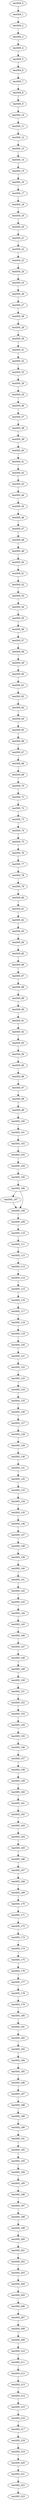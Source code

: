 digraph G {
test505_0->test505_1;
test505_1->test505_2;
test505_2->test505_3;
test505_3->test505_4;
test505_4->test505_5;
test505_5->test505_6;
test505_6->test505_7;
test505_7->test505_8;
test505_8->test505_9;
test505_9->test505_10;
test505_10->test505_11;
test505_11->test505_12;
test505_12->test505_13;
test505_13->test505_14;
test505_14->test505_15;
test505_15->test505_16;
test505_16->test505_17;
test505_17->test505_18;
test505_18->test505_19;
test505_19->test505_20;
test505_20->test505_21;
test505_21->test505_22;
test505_22->test505_23;
test505_23->test505_24;
test505_24->test505_25;
test505_25->test505_26;
test505_26->test505_27;
test505_27->test505_28;
test505_28->test505_29;
test505_29->test505_30;
test505_30->test505_31;
test505_31->test505_32;
test505_32->test505_33;
test505_33->test505_34;
test505_34->test505_35;
test505_35->test505_36;
test505_36->test505_37;
test505_37->test505_38;
test505_38->test505_39;
test505_39->test505_40;
test505_40->test505_41;
test505_41->test505_42;
test505_42->test505_43;
test505_43->test505_44;
test505_44->test505_45;
test505_45->test505_46;
test505_46->test505_47;
test505_47->test505_48;
test505_48->test505_49;
test505_49->test505_50;
test505_50->test505_51;
test505_51->test505_52;
test505_52->test505_53;
test505_53->test505_54;
test505_54->test505_55;
test505_55->test505_56;
test505_56->test505_57;
test505_57->test505_58;
test505_58->test505_59;
test505_59->test505_60;
test505_60->test505_61;
test505_61->test505_62;
test505_62->test505_63;
test505_63->test505_64;
test505_64->test505_65;
test505_65->test505_66;
test505_66->test505_67;
test505_67->test505_68;
test505_68->test505_69;
test505_69->test505_70;
test505_70->test505_71;
test505_71->test505_72;
test505_72->test505_73;
test505_73->test505_74;
test505_74->test505_75;
test505_75->test505_76;
test505_76->test505_77;
test505_77->test505_78;
test505_78->test505_79;
test505_79->test505_80;
test505_80->test505_81;
test505_81->test505_82;
test505_82->test505_83;
test505_83->test505_84;
test505_84->test505_85;
test505_85->test505_86;
test505_86->test505_87;
test505_87->test505_88;
test505_88->test505_89;
test505_89->test505_90;
test505_90->test505_91;
test505_91->test505_92;
test505_92->test505_93;
test505_93->test505_94;
test505_94->test505_95;
test505_95->test505_96;
test505_96->test505_97;
test505_97->test505_98;
test505_98->test505_99;
test505_99->test505_100;
test505_100->test505_101;
test505_101->test505_102;
test505_102->test505_103;
test505_103->test505_104;
test505_104->test505_105;
test505_105->test505_106;
test505_106->test505_107;
test505_106->test505_108;
test505_107->test505_108;
test505_108->test505_109;
test505_109->test505_110;
test505_110->test505_111;
test505_111->test505_112;
test505_112->test505_113;
test505_113->test505_114;
test505_114->test505_115;
test505_115->test505_116;
test505_116->test505_117;
test505_117->test505_118;
test505_118->test505_119;
test505_119->test505_120;
test505_120->test505_121;
test505_121->test505_122;
test505_122->test505_123;
test505_123->test505_124;
test505_124->test505_125;
test505_125->test505_126;
test505_126->test505_127;
test505_127->test505_128;
test505_128->test505_129;
test505_129->test505_130;
test505_130->test505_131;
test505_131->test505_132;
test505_132->test505_133;
test505_133->test505_134;
test505_134->test505_135;
test505_135->test505_136;
test505_136->test505_137;
test505_137->test505_138;
test505_138->test505_139;
test505_139->test505_140;
test505_140->test505_141;
test505_141->test505_142;
test505_142->test505_143;
test505_143->test505_144;
test505_144->test505_145;
test505_145->test505_146;
test505_146->test505_147;
test505_147->test505_148;
test505_148->test505_149;
test505_149->test505_150;
test505_150->test505_151;
test505_151->test505_152;
test505_152->test505_153;
test505_153->test505_154;
test505_154->test505_155;
test505_155->test505_156;
test505_156->test505_157;
test505_157->test505_158;
test505_158->test505_159;
test505_159->test505_160;
test505_160->test505_161;
test505_161->test505_162;
test505_162->test505_163;
test505_163->test505_164;
test505_164->test505_165;
test505_165->test505_166;
test505_166->test505_167;
test505_167->test505_168;
test505_168->test505_169;
test505_169->test505_170;
test505_170->test505_171;
test505_171->test505_172;
test505_172->test505_173;
test505_173->test505_174;
test505_174->test505_175;
test505_175->test505_176;
test505_176->test505_177;
test505_177->test505_178;
test505_178->test505_179;
test505_179->test505_180;
test505_180->test505_181;
test505_181->test505_182;
test505_182->test505_183;
test505_183->test505_184;
test505_184->test505_185;
test505_185->test505_186;
test505_186->test505_187;
test505_187->test505_188;
test505_188->test505_189;
test505_189->test505_190;
test505_190->test505_191;
test505_191->test505_192;
test505_192->test505_193;
test505_193->test505_194;
test505_194->test505_195;
test505_195->test505_196;
test505_196->test505_197;
test505_197->test505_198;
test505_198->test505_199;
test505_199->test505_200;
test505_200->test505_201;
test505_201->test505_202;
test505_202->test505_203;
test505_203->test505_204;
test505_204->test505_205;
test505_205->test505_206;
test505_206->test505_207;
test505_207->test505_208;
test505_208->test505_209;
test505_209->test505_210;
test505_210->test505_211;
test505_211->test505_212;
test505_212->test505_213;
test505_213->test505_214;
test505_214->test505_215;
test505_215->test505_216;
test505_216->test505_217;
test505_217->test505_218;
test505_218->test505_219;
test505_219->test505_220;
test505_220->test505_221;
test505_221->test505_222;
test505_222->test505_223;

}
